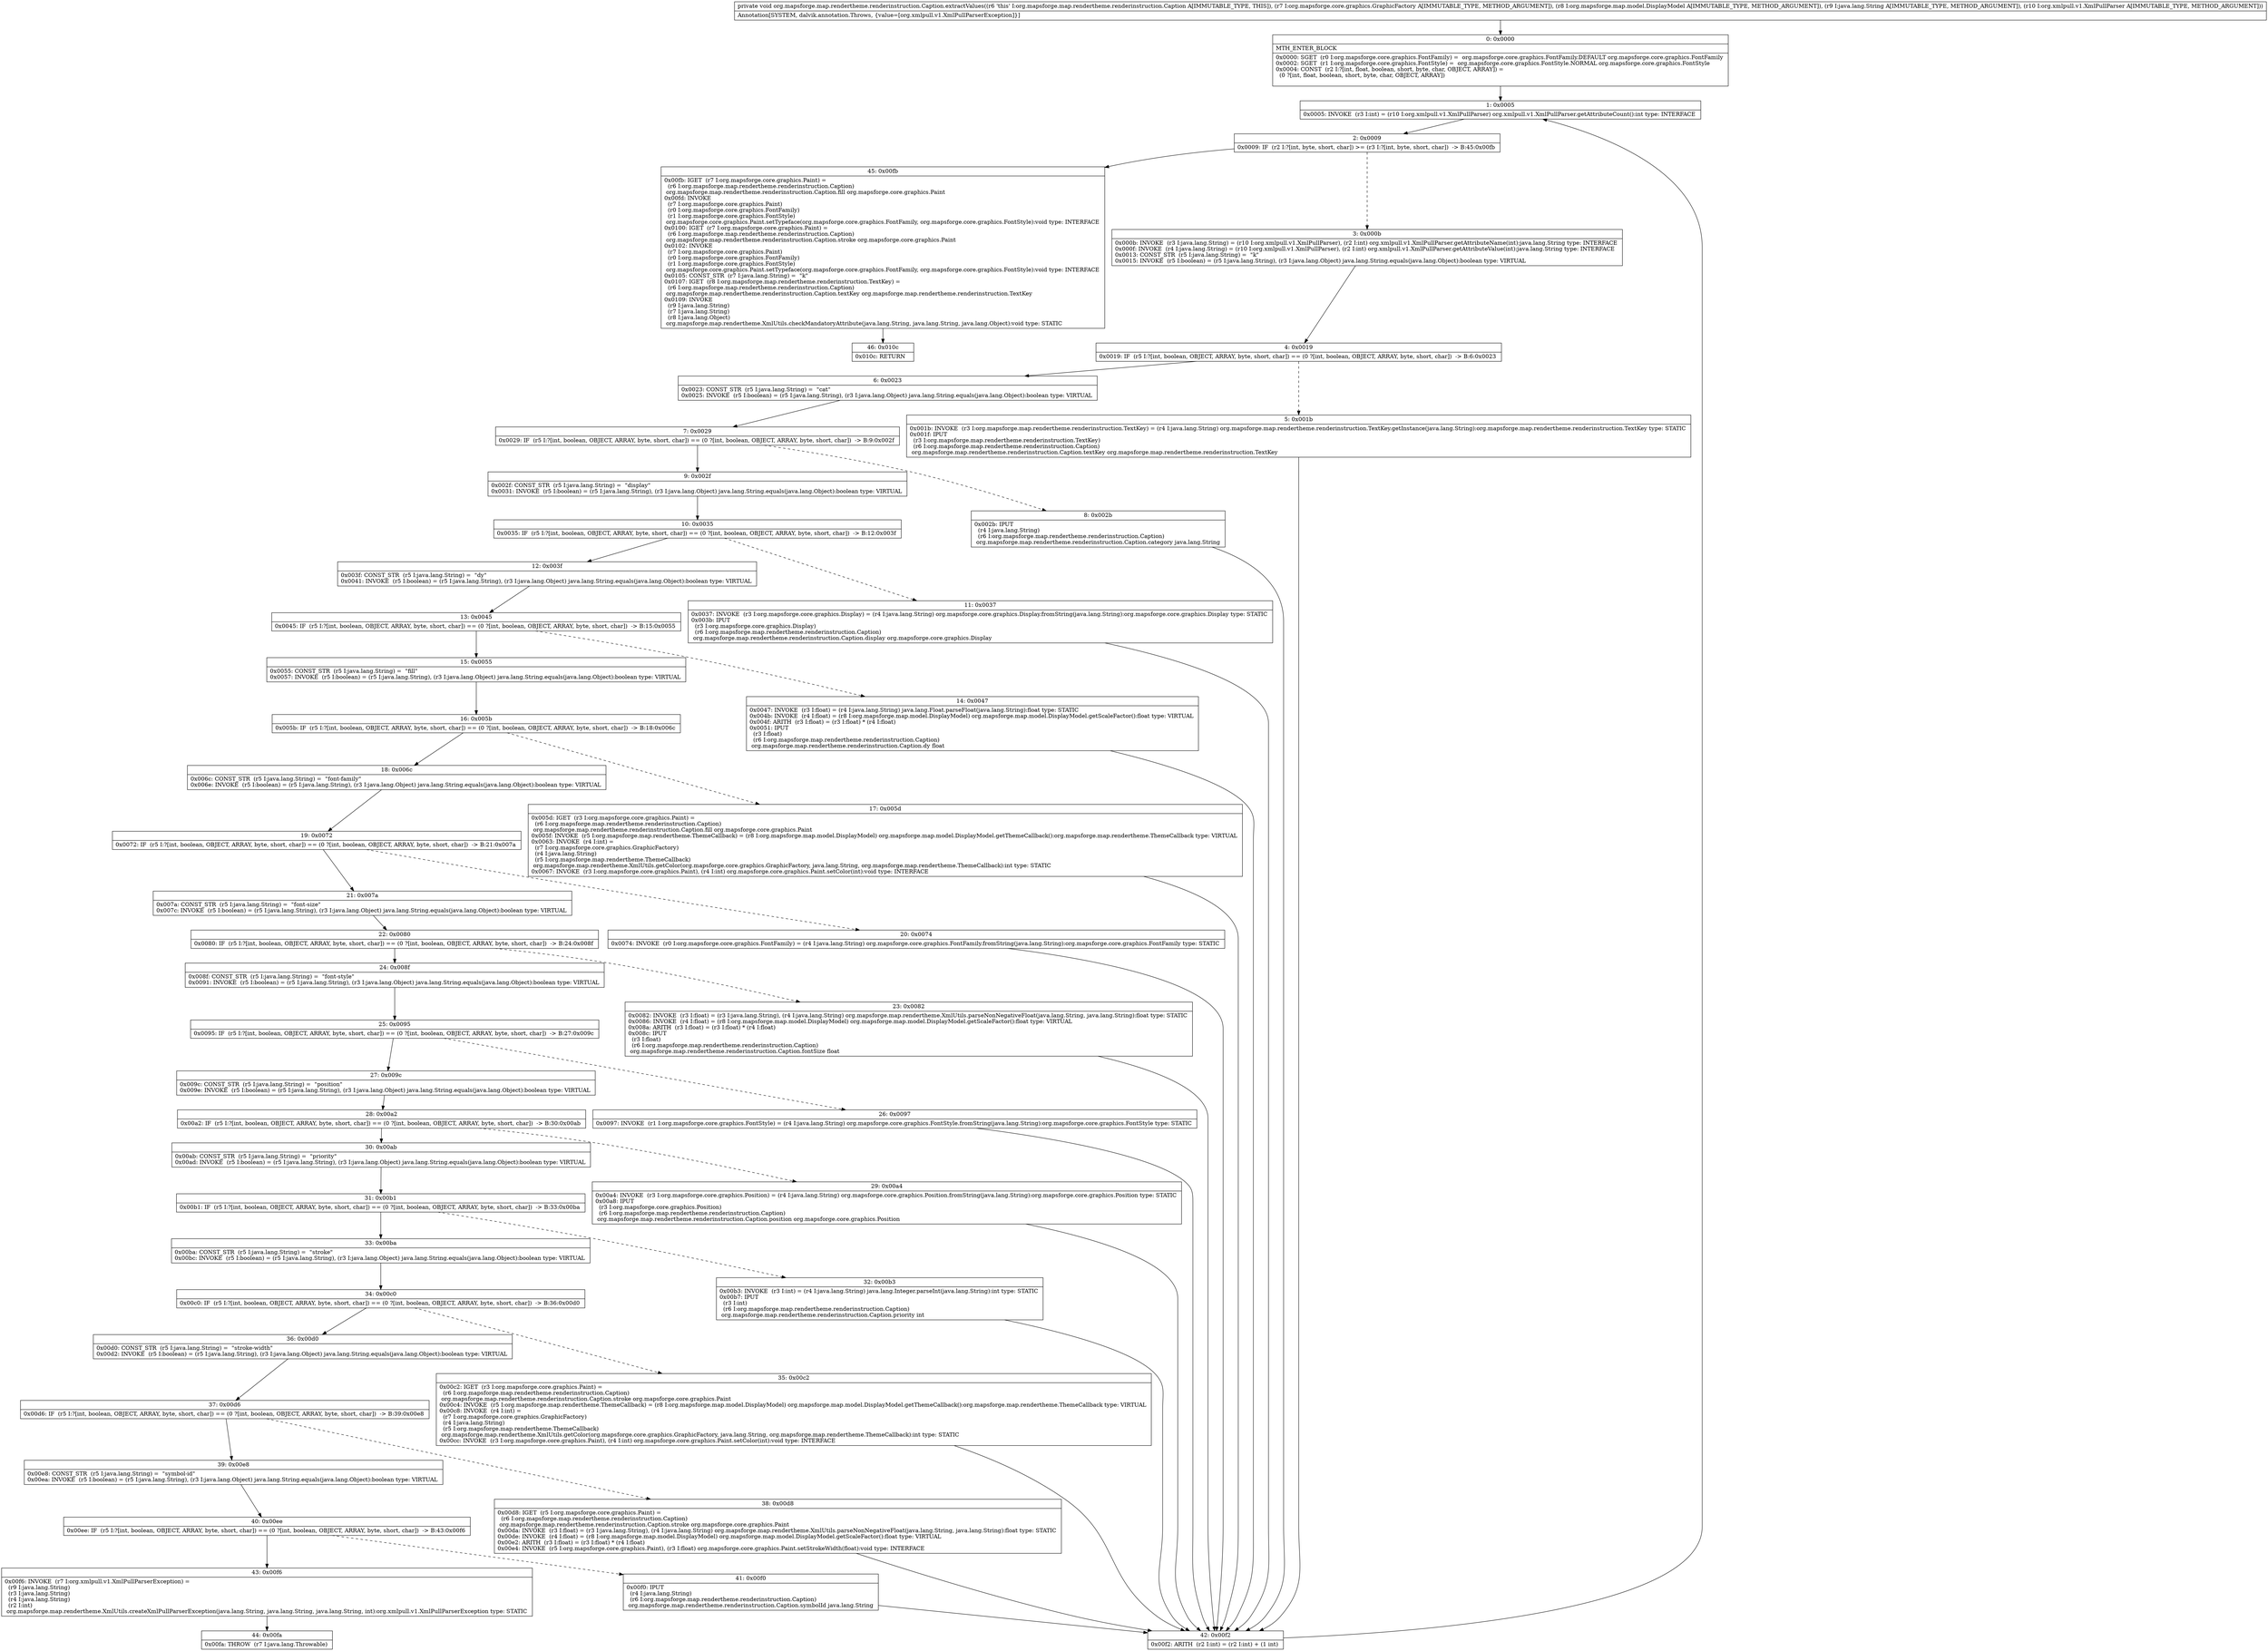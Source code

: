 digraph "CFG fororg.mapsforge.map.rendertheme.renderinstruction.Caption.extractValues(Lorg\/mapsforge\/core\/graphics\/GraphicFactory;Lorg\/mapsforge\/map\/model\/DisplayModel;Ljava\/lang\/String;Lorg\/xmlpull\/v1\/XmlPullParser;)V" {
Node_0 [shape=record,label="{0\:\ 0x0000|MTH_ENTER_BLOCK\l|0x0000: SGET  (r0 I:org.mapsforge.core.graphics.FontFamily) =  org.mapsforge.core.graphics.FontFamily.DEFAULT org.mapsforge.core.graphics.FontFamily \l0x0002: SGET  (r1 I:org.mapsforge.core.graphics.FontStyle) =  org.mapsforge.core.graphics.FontStyle.NORMAL org.mapsforge.core.graphics.FontStyle \l0x0004: CONST  (r2 I:?[int, float, boolean, short, byte, char, OBJECT, ARRAY]) = \l  (0 ?[int, float, boolean, short, byte, char, OBJECT, ARRAY])\l \l}"];
Node_1 [shape=record,label="{1\:\ 0x0005|0x0005: INVOKE  (r3 I:int) = (r10 I:org.xmlpull.v1.XmlPullParser) org.xmlpull.v1.XmlPullParser.getAttributeCount():int type: INTERFACE \l}"];
Node_2 [shape=record,label="{2\:\ 0x0009|0x0009: IF  (r2 I:?[int, byte, short, char]) \>= (r3 I:?[int, byte, short, char])  \-\> B:45:0x00fb \l}"];
Node_3 [shape=record,label="{3\:\ 0x000b|0x000b: INVOKE  (r3 I:java.lang.String) = (r10 I:org.xmlpull.v1.XmlPullParser), (r2 I:int) org.xmlpull.v1.XmlPullParser.getAttributeName(int):java.lang.String type: INTERFACE \l0x000f: INVOKE  (r4 I:java.lang.String) = (r10 I:org.xmlpull.v1.XmlPullParser), (r2 I:int) org.xmlpull.v1.XmlPullParser.getAttributeValue(int):java.lang.String type: INTERFACE \l0x0013: CONST_STR  (r5 I:java.lang.String) =  \"k\" \l0x0015: INVOKE  (r5 I:boolean) = (r5 I:java.lang.String), (r3 I:java.lang.Object) java.lang.String.equals(java.lang.Object):boolean type: VIRTUAL \l}"];
Node_4 [shape=record,label="{4\:\ 0x0019|0x0019: IF  (r5 I:?[int, boolean, OBJECT, ARRAY, byte, short, char]) == (0 ?[int, boolean, OBJECT, ARRAY, byte, short, char])  \-\> B:6:0x0023 \l}"];
Node_5 [shape=record,label="{5\:\ 0x001b|0x001b: INVOKE  (r3 I:org.mapsforge.map.rendertheme.renderinstruction.TextKey) = (r4 I:java.lang.String) org.mapsforge.map.rendertheme.renderinstruction.TextKey.getInstance(java.lang.String):org.mapsforge.map.rendertheme.renderinstruction.TextKey type: STATIC \l0x001f: IPUT  \l  (r3 I:org.mapsforge.map.rendertheme.renderinstruction.TextKey)\l  (r6 I:org.mapsforge.map.rendertheme.renderinstruction.Caption)\l org.mapsforge.map.rendertheme.renderinstruction.Caption.textKey org.mapsforge.map.rendertheme.renderinstruction.TextKey \l}"];
Node_6 [shape=record,label="{6\:\ 0x0023|0x0023: CONST_STR  (r5 I:java.lang.String) =  \"cat\" \l0x0025: INVOKE  (r5 I:boolean) = (r5 I:java.lang.String), (r3 I:java.lang.Object) java.lang.String.equals(java.lang.Object):boolean type: VIRTUAL \l}"];
Node_7 [shape=record,label="{7\:\ 0x0029|0x0029: IF  (r5 I:?[int, boolean, OBJECT, ARRAY, byte, short, char]) == (0 ?[int, boolean, OBJECT, ARRAY, byte, short, char])  \-\> B:9:0x002f \l}"];
Node_8 [shape=record,label="{8\:\ 0x002b|0x002b: IPUT  \l  (r4 I:java.lang.String)\l  (r6 I:org.mapsforge.map.rendertheme.renderinstruction.Caption)\l org.mapsforge.map.rendertheme.renderinstruction.Caption.category java.lang.String \l}"];
Node_9 [shape=record,label="{9\:\ 0x002f|0x002f: CONST_STR  (r5 I:java.lang.String) =  \"display\" \l0x0031: INVOKE  (r5 I:boolean) = (r5 I:java.lang.String), (r3 I:java.lang.Object) java.lang.String.equals(java.lang.Object):boolean type: VIRTUAL \l}"];
Node_10 [shape=record,label="{10\:\ 0x0035|0x0035: IF  (r5 I:?[int, boolean, OBJECT, ARRAY, byte, short, char]) == (0 ?[int, boolean, OBJECT, ARRAY, byte, short, char])  \-\> B:12:0x003f \l}"];
Node_11 [shape=record,label="{11\:\ 0x0037|0x0037: INVOKE  (r3 I:org.mapsforge.core.graphics.Display) = (r4 I:java.lang.String) org.mapsforge.core.graphics.Display.fromString(java.lang.String):org.mapsforge.core.graphics.Display type: STATIC \l0x003b: IPUT  \l  (r3 I:org.mapsforge.core.graphics.Display)\l  (r6 I:org.mapsforge.map.rendertheme.renderinstruction.Caption)\l org.mapsforge.map.rendertheme.renderinstruction.Caption.display org.mapsforge.core.graphics.Display \l}"];
Node_12 [shape=record,label="{12\:\ 0x003f|0x003f: CONST_STR  (r5 I:java.lang.String) =  \"dy\" \l0x0041: INVOKE  (r5 I:boolean) = (r5 I:java.lang.String), (r3 I:java.lang.Object) java.lang.String.equals(java.lang.Object):boolean type: VIRTUAL \l}"];
Node_13 [shape=record,label="{13\:\ 0x0045|0x0045: IF  (r5 I:?[int, boolean, OBJECT, ARRAY, byte, short, char]) == (0 ?[int, boolean, OBJECT, ARRAY, byte, short, char])  \-\> B:15:0x0055 \l}"];
Node_14 [shape=record,label="{14\:\ 0x0047|0x0047: INVOKE  (r3 I:float) = (r4 I:java.lang.String) java.lang.Float.parseFloat(java.lang.String):float type: STATIC \l0x004b: INVOKE  (r4 I:float) = (r8 I:org.mapsforge.map.model.DisplayModel) org.mapsforge.map.model.DisplayModel.getScaleFactor():float type: VIRTUAL \l0x004f: ARITH  (r3 I:float) = (r3 I:float) * (r4 I:float) \l0x0051: IPUT  \l  (r3 I:float)\l  (r6 I:org.mapsforge.map.rendertheme.renderinstruction.Caption)\l org.mapsforge.map.rendertheme.renderinstruction.Caption.dy float \l}"];
Node_15 [shape=record,label="{15\:\ 0x0055|0x0055: CONST_STR  (r5 I:java.lang.String) =  \"fill\" \l0x0057: INVOKE  (r5 I:boolean) = (r5 I:java.lang.String), (r3 I:java.lang.Object) java.lang.String.equals(java.lang.Object):boolean type: VIRTUAL \l}"];
Node_16 [shape=record,label="{16\:\ 0x005b|0x005b: IF  (r5 I:?[int, boolean, OBJECT, ARRAY, byte, short, char]) == (0 ?[int, boolean, OBJECT, ARRAY, byte, short, char])  \-\> B:18:0x006c \l}"];
Node_17 [shape=record,label="{17\:\ 0x005d|0x005d: IGET  (r3 I:org.mapsforge.core.graphics.Paint) = \l  (r6 I:org.mapsforge.map.rendertheme.renderinstruction.Caption)\l org.mapsforge.map.rendertheme.renderinstruction.Caption.fill org.mapsforge.core.graphics.Paint \l0x005f: INVOKE  (r5 I:org.mapsforge.map.rendertheme.ThemeCallback) = (r8 I:org.mapsforge.map.model.DisplayModel) org.mapsforge.map.model.DisplayModel.getThemeCallback():org.mapsforge.map.rendertheme.ThemeCallback type: VIRTUAL \l0x0063: INVOKE  (r4 I:int) = \l  (r7 I:org.mapsforge.core.graphics.GraphicFactory)\l  (r4 I:java.lang.String)\l  (r5 I:org.mapsforge.map.rendertheme.ThemeCallback)\l org.mapsforge.map.rendertheme.XmlUtils.getColor(org.mapsforge.core.graphics.GraphicFactory, java.lang.String, org.mapsforge.map.rendertheme.ThemeCallback):int type: STATIC \l0x0067: INVOKE  (r3 I:org.mapsforge.core.graphics.Paint), (r4 I:int) org.mapsforge.core.graphics.Paint.setColor(int):void type: INTERFACE \l}"];
Node_18 [shape=record,label="{18\:\ 0x006c|0x006c: CONST_STR  (r5 I:java.lang.String) =  \"font\-family\" \l0x006e: INVOKE  (r5 I:boolean) = (r5 I:java.lang.String), (r3 I:java.lang.Object) java.lang.String.equals(java.lang.Object):boolean type: VIRTUAL \l}"];
Node_19 [shape=record,label="{19\:\ 0x0072|0x0072: IF  (r5 I:?[int, boolean, OBJECT, ARRAY, byte, short, char]) == (0 ?[int, boolean, OBJECT, ARRAY, byte, short, char])  \-\> B:21:0x007a \l}"];
Node_20 [shape=record,label="{20\:\ 0x0074|0x0074: INVOKE  (r0 I:org.mapsforge.core.graphics.FontFamily) = (r4 I:java.lang.String) org.mapsforge.core.graphics.FontFamily.fromString(java.lang.String):org.mapsforge.core.graphics.FontFamily type: STATIC \l}"];
Node_21 [shape=record,label="{21\:\ 0x007a|0x007a: CONST_STR  (r5 I:java.lang.String) =  \"font\-size\" \l0x007c: INVOKE  (r5 I:boolean) = (r5 I:java.lang.String), (r3 I:java.lang.Object) java.lang.String.equals(java.lang.Object):boolean type: VIRTUAL \l}"];
Node_22 [shape=record,label="{22\:\ 0x0080|0x0080: IF  (r5 I:?[int, boolean, OBJECT, ARRAY, byte, short, char]) == (0 ?[int, boolean, OBJECT, ARRAY, byte, short, char])  \-\> B:24:0x008f \l}"];
Node_23 [shape=record,label="{23\:\ 0x0082|0x0082: INVOKE  (r3 I:float) = (r3 I:java.lang.String), (r4 I:java.lang.String) org.mapsforge.map.rendertheme.XmlUtils.parseNonNegativeFloat(java.lang.String, java.lang.String):float type: STATIC \l0x0086: INVOKE  (r4 I:float) = (r8 I:org.mapsforge.map.model.DisplayModel) org.mapsforge.map.model.DisplayModel.getScaleFactor():float type: VIRTUAL \l0x008a: ARITH  (r3 I:float) = (r3 I:float) * (r4 I:float) \l0x008c: IPUT  \l  (r3 I:float)\l  (r6 I:org.mapsforge.map.rendertheme.renderinstruction.Caption)\l org.mapsforge.map.rendertheme.renderinstruction.Caption.fontSize float \l}"];
Node_24 [shape=record,label="{24\:\ 0x008f|0x008f: CONST_STR  (r5 I:java.lang.String) =  \"font\-style\" \l0x0091: INVOKE  (r5 I:boolean) = (r5 I:java.lang.String), (r3 I:java.lang.Object) java.lang.String.equals(java.lang.Object):boolean type: VIRTUAL \l}"];
Node_25 [shape=record,label="{25\:\ 0x0095|0x0095: IF  (r5 I:?[int, boolean, OBJECT, ARRAY, byte, short, char]) == (0 ?[int, boolean, OBJECT, ARRAY, byte, short, char])  \-\> B:27:0x009c \l}"];
Node_26 [shape=record,label="{26\:\ 0x0097|0x0097: INVOKE  (r1 I:org.mapsforge.core.graphics.FontStyle) = (r4 I:java.lang.String) org.mapsforge.core.graphics.FontStyle.fromString(java.lang.String):org.mapsforge.core.graphics.FontStyle type: STATIC \l}"];
Node_27 [shape=record,label="{27\:\ 0x009c|0x009c: CONST_STR  (r5 I:java.lang.String) =  \"position\" \l0x009e: INVOKE  (r5 I:boolean) = (r5 I:java.lang.String), (r3 I:java.lang.Object) java.lang.String.equals(java.lang.Object):boolean type: VIRTUAL \l}"];
Node_28 [shape=record,label="{28\:\ 0x00a2|0x00a2: IF  (r5 I:?[int, boolean, OBJECT, ARRAY, byte, short, char]) == (0 ?[int, boolean, OBJECT, ARRAY, byte, short, char])  \-\> B:30:0x00ab \l}"];
Node_29 [shape=record,label="{29\:\ 0x00a4|0x00a4: INVOKE  (r3 I:org.mapsforge.core.graphics.Position) = (r4 I:java.lang.String) org.mapsforge.core.graphics.Position.fromString(java.lang.String):org.mapsforge.core.graphics.Position type: STATIC \l0x00a8: IPUT  \l  (r3 I:org.mapsforge.core.graphics.Position)\l  (r6 I:org.mapsforge.map.rendertheme.renderinstruction.Caption)\l org.mapsforge.map.rendertheme.renderinstruction.Caption.position org.mapsforge.core.graphics.Position \l}"];
Node_30 [shape=record,label="{30\:\ 0x00ab|0x00ab: CONST_STR  (r5 I:java.lang.String) =  \"priority\" \l0x00ad: INVOKE  (r5 I:boolean) = (r5 I:java.lang.String), (r3 I:java.lang.Object) java.lang.String.equals(java.lang.Object):boolean type: VIRTUAL \l}"];
Node_31 [shape=record,label="{31\:\ 0x00b1|0x00b1: IF  (r5 I:?[int, boolean, OBJECT, ARRAY, byte, short, char]) == (0 ?[int, boolean, OBJECT, ARRAY, byte, short, char])  \-\> B:33:0x00ba \l}"];
Node_32 [shape=record,label="{32\:\ 0x00b3|0x00b3: INVOKE  (r3 I:int) = (r4 I:java.lang.String) java.lang.Integer.parseInt(java.lang.String):int type: STATIC \l0x00b7: IPUT  \l  (r3 I:int)\l  (r6 I:org.mapsforge.map.rendertheme.renderinstruction.Caption)\l org.mapsforge.map.rendertheme.renderinstruction.Caption.priority int \l}"];
Node_33 [shape=record,label="{33\:\ 0x00ba|0x00ba: CONST_STR  (r5 I:java.lang.String) =  \"stroke\" \l0x00bc: INVOKE  (r5 I:boolean) = (r5 I:java.lang.String), (r3 I:java.lang.Object) java.lang.String.equals(java.lang.Object):boolean type: VIRTUAL \l}"];
Node_34 [shape=record,label="{34\:\ 0x00c0|0x00c0: IF  (r5 I:?[int, boolean, OBJECT, ARRAY, byte, short, char]) == (0 ?[int, boolean, OBJECT, ARRAY, byte, short, char])  \-\> B:36:0x00d0 \l}"];
Node_35 [shape=record,label="{35\:\ 0x00c2|0x00c2: IGET  (r3 I:org.mapsforge.core.graphics.Paint) = \l  (r6 I:org.mapsforge.map.rendertheme.renderinstruction.Caption)\l org.mapsforge.map.rendertheme.renderinstruction.Caption.stroke org.mapsforge.core.graphics.Paint \l0x00c4: INVOKE  (r5 I:org.mapsforge.map.rendertheme.ThemeCallback) = (r8 I:org.mapsforge.map.model.DisplayModel) org.mapsforge.map.model.DisplayModel.getThemeCallback():org.mapsforge.map.rendertheme.ThemeCallback type: VIRTUAL \l0x00c8: INVOKE  (r4 I:int) = \l  (r7 I:org.mapsforge.core.graphics.GraphicFactory)\l  (r4 I:java.lang.String)\l  (r5 I:org.mapsforge.map.rendertheme.ThemeCallback)\l org.mapsforge.map.rendertheme.XmlUtils.getColor(org.mapsforge.core.graphics.GraphicFactory, java.lang.String, org.mapsforge.map.rendertheme.ThemeCallback):int type: STATIC \l0x00cc: INVOKE  (r3 I:org.mapsforge.core.graphics.Paint), (r4 I:int) org.mapsforge.core.graphics.Paint.setColor(int):void type: INTERFACE \l}"];
Node_36 [shape=record,label="{36\:\ 0x00d0|0x00d0: CONST_STR  (r5 I:java.lang.String) =  \"stroke\-width\" \l0x00d2: INVOKE  (r5 I:boolean) = (r5 I:java.lang.String), (r3 I:java.lang.Object) java.lang.String.equals(java.lang.Object):boolean type: VIRTUAL \l}"];
Node_37 [shape=record,label="{37\:\ 0x00d6|0x00d6: IF  (r5 I:?[int, boolean, OBJECT, ARRAY, byte, short, char]) == (0 ?[int, boolean, OBJECT, ARRAY, byte, short, char])  \-\> B:39:0x00e8 \l}"];
Node_38 [shape=record,label="{38\:\ 0x00d8|0x00d8: IGET  (r5 I:org.mapsforge.core.graphics.Paint) = \l  (r6 I:org.mapsforge.map.rendertheme.renderinstruction.Caption)\l org.mapsforge.map.rendertheme.renderinstruction.Caption.stroke org.mapsforge.core.graphics.Paint \l0x00da: INVOKE  (r3 I:float) = (r3 I:java.lang.String), (r4 I:java.lang.String) org.mapsforge.map.rendertheme.XmlUtils.parseNonNegativeFloat(java.lang.String, java.lang.String):float type: STATIC \l0x00de: INVOKE  (r4 I:float) = (r8 I:org.mapsforge.map.model.DisplayModel) org.mapsforge.map.model.DisplayModel.getScaleFactor():float type: VIRTUAL \l0x00e2: ARITH  (r3 I:float) = (r3 I:float) * (r4 I:float) \l0x00e4: INVOKE  (r5 I:org.mapsforge.core.graphics.Paint), (r3 I:float) org.mapsforge.core.graphics.Paint.setStrokeWidth(float):void type: INTERFACE \l}"];
Node_39 [shape=record,label="{39\:\ 0x00e8|0x00e8: CONST_STR  (r5 I:java.lang.String) =  \"symbol\-id\" \l0x00ea: INVOKE  (r5 I:boolean) = (r5 I:java.lang.String), (r3 I:java.lang.Object) java.lang.String.equals(java.lang.Object):boolean type: VIRTUAL \l}"];
Node_40 [shape=record,label="{40\:\ 0x00ee|0x00ee: IF  (r5 I:?[int, boolean, OBJECT, ARRAY, byte, short, char]) == (0 ?[int, boolean, OBJECT, ARRAY, byte, short, char])  \-\> B:43:0x00f6 \l}"];
Node_41 [shape=record,label="{41\:\ 0x00f0|0x00f0: IPUT  \l  (r4 I:java.lang.String)\l  (r6 I:org.mapsforge.map.rendertheme.renderinstruction.Caption)\l org.mapsforge.map.rendertheme.renderinstruction.Caption.symbolId java.lang.String \l}"];
Node_42 [shape=record,label="{42\:\ 0x00f2|0x00f2: ARITH  (r2 I:int) = (r2 I:int) + (1 int) \l}"];
Node_43 [shape=record,label="{43\:\ 0x00f6|0x00f6: INVOKE  (r7 I:org.xmlpull.v1.XmlPullParserException) = \l  (r9 I:java.lang.String)\l  (r3 I:java.lang.String)\l  (r4 I:java.lang.String)\l  (r2 I:int)\l org.mapsforge.map.rendertheme.XmlUtils.createXmlPullParserException(java.lang.String, java.lang.String, java.lang.String, int):org.xmlpull.v1.XmlPullParserException type: STATIC \l}"];
Node_44 [shape=record,label="{44\:\ 0x00fa|0x00fa: THROW  (r7 I:java.lang.Throwable) \l}"];
Node_45 [shape=record,label="{45\:\ 0x00fb|0x00fb: IGET  (r7 I:org.mapsforge.core.graphics.Paint) = \l  (r6 I:org.mapsforge.map.rendertheme.renderinstruction.Caption)\l org.mapsforge.map.rendertheme.renderinstruction.Caption.fill org.mapsforge.core.graphics.Paint \l0x00fd: INVOKE  \l  (r7 I:org.mapsforge.core.graphics.Paint)\l  (r0 I:org.mapsforge.core.graphics.FontFamily)\l  (r1 I:org.mapsforge.core.graphics.FontStyle)\l org.mapsforge.core.graphics.Paint.setTypeface(org.mapsforge.core.graphics.FontFamily, org.mapsforge.core.graphics.FontStyle):void type: INTERFACE \l0x0100: IGET  (r7 I:org.mapsforge.core.graphics.Paint) = \l  (r6 I:org.mapsforge.map.rendertheme.renderinstruction.Caption)\l org.mapsforge.map.rendertheme.renderinstruction.Caption.stroke org.mapsforge.core.graphics.Paint \l0x0102: INVOKE  \l  (r7 I:org.mapsforge.core.graphics.Paint)\l  (r0 I:org.mapsforge.core.graphics.FontFamily)\l  (r1 I:org.mapsforge.core.graphics.FontStyle)\l org.mapsforge.core.graphics.Paint.setTypeface(org.mapsforge.core.graphics.FontFamily, org.mapsforge.core.graphics.FontStyle):void type: INTERFACE \l0x0105: CONST_STR  (r7 I:java.lang.String) =  \"k\" \l0x0107: IGET  (r8 I:org.mapsforge.map.rendertheme.renderinstruction.TextKey) = \l  (r6 I:org.mapsforge.map.rendertheme.renderinstruction.Caption)\l org.mapsforge.map.rendertheme.renderinstruction.Caption.textKey org.mapsforge.map.rendertheme.renderinstruction.TextKey \l0x0109: INVOKE  \l  (r9 I:java.lang.String)\l  (r7 I:java.lang.String)\l  (r8 I:java.lang.Object)\l org.mapsforge.map.rendertheme.XmlUtils.checkMandatoryAttribute(java.lang.String, java.lang.String, java.lang.Object):void type: STATIC \l}"];
Node_46 [shape=record,label="{46\:\ 0x010c|0x010c: RETURN   \l}"];
MethodNode[shape=record,label="{private void org.mapsforge.map.rendertheme.renderinstruction.Caption.extractValues((r6 'this' I:org.mapsforge.map.rendertheme.renderinstruction.Caption A[IMMUTABLE_TYPE, THIS]), (r7 I:org.mapsforge.core.graphics.GraphicFactory A[IMMUTABLE_TYPE, METHOD_ARGUMENT]), (r8 I:org.mapsforge.map.model.DisplayModel A[IMMUTABLE_TYPE, METHOD_ARGUMENT]), (r9 I:java.lang.String A[IMMUTABLE_TYPE, METHOD_ARGUMENT]), (r10 I:org.xmlpull.v1.XmlPullParser A[IMMUTABLE_TYPE, METHOD_ARGUMENT]))  | Annotation[SYSTEM, dalvik.annotation.Throws, \{value=[org.xmlpull.v1.XmlPullParserException]\}]\l}"];
MethodNode -> Node_0;
Node_0 -> Node_1;
Node_1 -> Node_2;
Node_2 -> Node_3[style=dashed];
Node_2 -> Node_45;
Node_3 -> Node_4;
Node_4 -> Node_5[style=dashed];
Node_4 -> Node_6;
Node_5 -> Node_42;
Node_6 -> Node_7;
Node_7 -> Node_8[style=dashed];
Node_7 -> Node_9;
Node_8 -> Node_42;
Node_9 -> Node_10;
Node_10 -> Node_11[style=dashed];
Node_10 -> Node_12;
Node_11 -> Node_42;
Node_12 -> Node_13;
Node_13 -> Node_14[style=dashed];
Node_13 -> Node_15;
Node_14 -> Node_42;
Node_15 -> Node_16;
Node_16 -> Node_17[style=dashed];
Node_16 -> Node_18;
Node_17 -> Node_42;
Node_18 -> Node_19;
Node_19 -> Node_20[style=dashed];
Node_19 -> Node_21;
Node_20 -> Node_42;
Node_21 -> Node_22;
Node_22 -> Node_23[style=dashed];
Node_22 -> Node_24;
Node_23 -> Node_42;
Node_24 -> Node_25;
Node_25 -> Node_26[style=dashed];
Node_25 -> Node_27;
Node_26 -> Node_42;
Node_27 -> Node_28;
Node_28 -> Node_29[style=dashed];
Node_28 -> Node_30;
Node_29 -> Node_42;
Node_30 -> Node_31;
Node_31 -> Node_32[style=dashed];
Node_31 -> Node_33;
Node_32 -> Node_42;
Node_33 -> Node_34;
Node_34 -> Node_35[style=dashed];
Node_34 -> Node_36;
Node_35 -> Node_42;
Node_36 -> Node_37;
Node_37 -> Node_38[style=dashed];
Node_37 -> Node_39;
Node_38 -> Node_42;
Node_39 -> Node_40;
Node_40 -> Node_41[style=dashed];
Node_40 -> Node_43;
Node_41 -> Node_42;
Node_42 -> Node_1;
Node_43 -> Node_44;
Node_45 -> Node_46;
}

